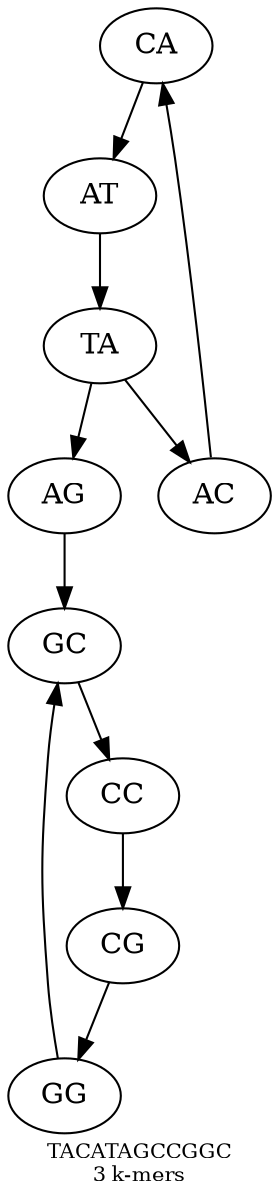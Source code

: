 digraph test {
	CA
	AG
	CC
	GG
	AT
	TA
	CG
	AC
	GC
	TA -> AC
	AC -> CA
	CA -> AT
	AT -> TA
	TA -> AG
	AG -> GC
	GC -> CC
	CC -> CG
	CG -> GG
	GG -> GC
	label="TACATAGCCGGC
3 k-mers"
	fontsize=10
}
